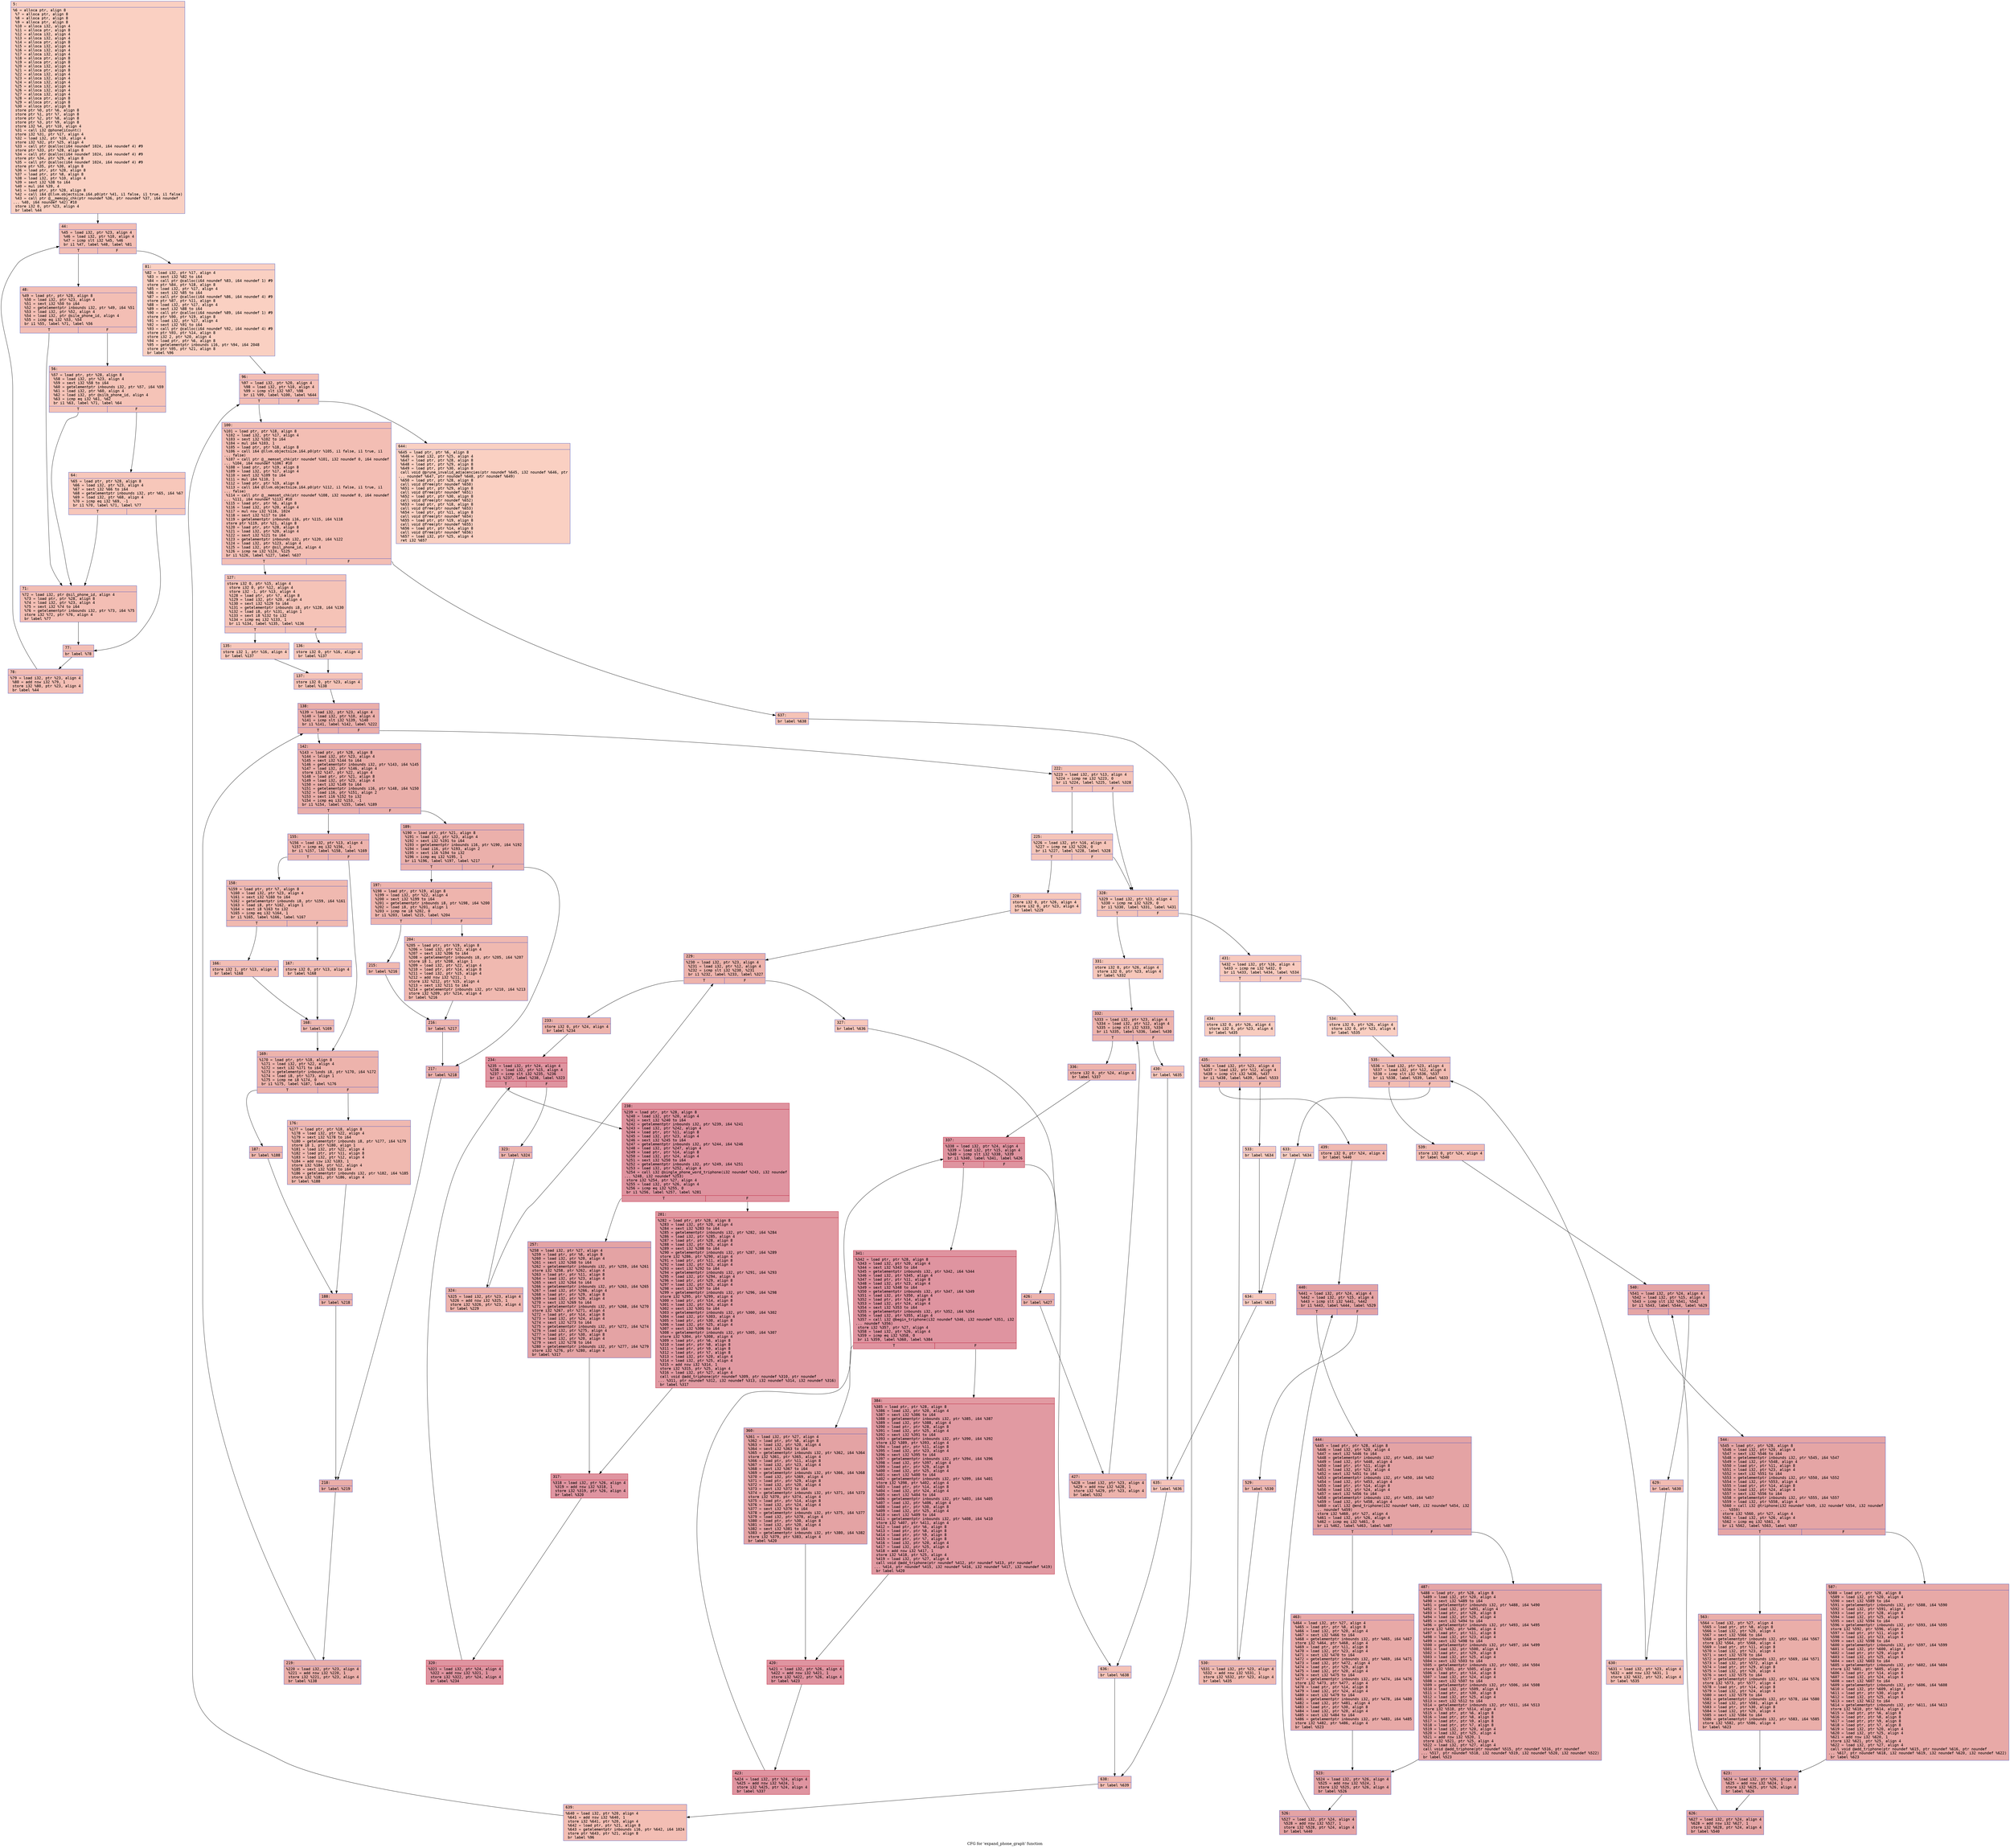 digraph "CFG for 'expand_phone_graph' function" {
	label="CFG for 'expand_phone_graph' function";

	Node0x600000d3b2a0 [shape=record,color="#3d50c3ff", style=filled, fillcolor="#f3947570" fontname="Courier",label="{5:\l|  %6 = alloca ptr, align 8\l  %7 = alloca ptr, align 8\l  %8 = alloca ptr, align 8\l  %9 = alloca ptr, align 8\l  %10 = alloca i32, align 4\l  %11 = alloca ptr, align 8\l  %12 = alloca i32, align 4\l  %13 = alloca i32, align 4\l  %14 = alloca ptr, align 8\l  %15 = alloca i32, align 4\l  %16 = alloca i32, align 4\l  %17 = alloca i32, align 4\l  %18 = alloca ptr, align 8\l  %19 = alloca ptr, align 8\l  %20 = alloca i32, align 4\l  %21 = alloca ptr, align 8\l  %22 = alloca i32, align 4\l  %23 = alloca i32, align 4\l  %24 = alloca i32, align 4\l  %25 = alloca i32, align 4\l  %26 = alloca i32, align 4\l  %27 = alloca i32, align 4\l  %28 = alloca ptr, align 8\l  %29 = alloca ptr, align 8\l  %30 = alloca ptr, align 8\l  store ptr %0, ptr %6, align 8\l  store ptr %1, ptr %7, align 8\l  store ptr %2, ptr %8, align 8\l  store ptr %3, ptr %9, align 8\l  store i32 %4, ptr %10, align 4\l  %31 = call i32 @phoneCiCount()\l  store i32 %31, ptr %17, align 4\l  %32 = load i32, ptr %10, align 4\l  store i32 %32, ptr %25, align 4\l  %33 = call ptr @calloc(i64 noundef 1024, i64 noundef 4) #9\l  store ptr %33, ptr %28, align 8\l  %34 = call ptr @calloc(i64 noundef 1024, i64 noundef 4) #9\l  store ptr %34, ptr %29, align 8\l  %35 = call ptr @calloc(i64 noundef 1024, i64 noundef 4) #9\l  store ptr %35, ptr %30, align 8\l  %36 = load ptr, ptr %28, align 8\l  %37 = load ptr, ptr %8, align 8\l  %38 = load i32, ptr %10, align 4\l  %39 = sext i32 %38 to i64\l  %40 = mul i64 %39, 4\l  %41 = load ptr, ptr %28, align 8\l  %42 = call i64 @llvm.objectsize.i64.p0(ptr %41, i1 false, i1 true, i1 false)\l  %43 = call ptr @__memcpy_chk(ptr noundef %36, ptr noundef %37, i64 noundef\l... %40, i64 noundef %42) #10\l  store i32 0, ptr %23, align 4\l  br label %44\l}"];
	Node0x600000d3b2a0 -> Node0x600000d3b2f0[tooltip="5 -> 44\nProbability 100.00%" ];
	Node0x600000d3b2f0 [shape=record,color="#3d50c3ff", style=filled, fillcolor="#e36c5570" fontname="Courier",label="{44:\l|  %45 = load i32, ptr %23, align 4\l  %46 = load i32, ptr %10, align 4\l  %47 = icmp slt i32 %45, %46\l  br i1 %47, label %48, label %81\l|{<s0>T|<s1>F}}"];
	Node0x600000d3b2f0:s0 -> Node0x600000d3b340[tooltip="44 -> 48\nProbability 96.88%" ];
	Node0x600000d3b2f0:s1 -> Node0x600000d3b520[tooltip="44 -> 81\nProbability 3.12%" ];
	Node0x600000d3b340 [shape=record,color="#3d50c3ff", style=filled, fillcolor="#e36c5570" fontname="Courier",label="{48:\l|  %49 = load ptr, ptr %28, align 8\l  %50 = load i32, ptr %23, align 4\l  %51 = sext i32 %50 to i64\l  %52 = getelementptr inbounds i32, ptr %49, i64 %51\l  %53 = load i32, ptr %52, align 4\l  %54 = load i32, ptr @sile_phone_id, align 4\l  %55 = icmp eq i32 %53, %54\l  br i1 %55, label %71, label %56\l|{<s0>T|<s1>F}}"];
	Node0x600000d3b340:s0 -> Node0x600000d3b430[tooltip="48 -> 71\nProbability 50.00%" ];
	Node0x600000d3b340:s1 -> Node0x600000d3b390[tooltip="48 -> 56\nProbability 50.00%" ];
	Node0x600000d3b390 [shape=record,color="#3d50c3ff", style=filled, fillcolor="#e8765c70" fontname="Courier",label="{56:\l|  %57 = load ptr, ptr %28, align 8\l  %58 = load i32, ptr %23, align 4\l  %59 = sext i32 %58 to i64\l  %60 = getelementptr inbounds i32, ptr %57, i64 %59\l  %61 = load i32, ptr %60, align 4\l  %62 = load i32, ptr @silb_phone_id, align 4\l  %63 = icmp eq i32 %61, %62\l  br i1 %63, label %71, label %64\l|{<s0>T|<s1>F}}"];
	Node0x600000d3b390:s0 -> Node0x600000d3b430[tooltip="56 -> 71\nProbability 50.00%" ];
	Node0x600000d3b390:s1 -> Node0x600000d3b3e0[tooltip="56 -> 64\nProbability 50.00%" ];
	Node0x600000d3b3e0 [shape=record,color="#3d50c3ff", style=filled, fillcolor="#ec7f6370" fontname="Courier",label="{64:\l|  %65 = load ptr, ptr %28, align 8\l  %66 = load i32, ptr %23, align 4\l  %67 = sext i32 %66 to i64\l  %68 = getelementptr inbounds i32, ptr %65, i64 %67\l  %69 = load i32, ptr %68, align 4\l  %70 = icmp eq i32 %69, -1\l  br i1 %70, label %71, label %77\l|{<s0>T|<s1>F}}"];
	Node0x600000d3b3e0:s0 -> Node0x600000d3b430[tooltip="64 -> 71\nProbability 37.50%" ];
	Node0x600000d3b3e0:s1 -> Node0x600000d3b480[tooltip="64 -> 77\nProbability 62.50%" ];
	Node0x600000d3b430 [shape=record,color="#3d50c3ff", style=filled, fillcolor="#e36c5570" fontname="Courier",label="{71:\l|  %72 = load i32, ptr @sil_phone_id, align 4\l  %73 = load ptr, ptr %28, align 8\l  %74 = load i32, ptr %23, align 4\l  %75 = sext i32 %74 to i64\l  %76 = getelementptr inbounds i32, ptr %73, i64 %75\l  store i32 %72, ptr %76, align 4\l  br label %77\l}"];
	Node0x600000d3b430 -> Node0x600000d3b480[tooltip="71 -> 77\nProbability 100.00%" ];
	Node0x600000d3b480 [shape=record,color="#3d50c3ff", style=filled, fillcolor="#e36c5570" fontname="Courier",label="{77:\l|  br label %78\l}"];
	Node0x600000d3b480 -> Node0x600000d3b4d0[tooltip="77 -> 78\nProbability 100.00%" ];
	Node0x600000d3b4d0 [shape=record,color="#3d50c3ff", style=filled, fillcolor="#e36c5570" fontname="Courier",label="{78:\l|  %79 = load i32, ptr %23, align 4\l  %80 = add nsw i32 %79, 1\l  store i32 %80, ptr %23, align 4\l  br label %44\l}"];
	Node0x600000d3b4d0 -> Node0x600000d3b2f0[tooltip="78 -> 44\nProbability 100.00%" ];
	Node0x600000d3b520 [shape=record,color="#3d50c3ff", style=filled, fillcolor="#f3947570" fontname="Courier",label="{81:\l|  %82 = load i32, ptr %17, align 4\l  %83 = sext i32 %82 to i64\l  %84 = call ptr @calloc(i64 noundef %83, i64 noundef 1) #9\l  store ptr %84, ptr %18, align 8\l  %85 = load i32, ptr %17, align 4\l  %86 = sext i32 %85 to i64\l  %87 = call ptr @calloc(i64 noundef %86, i64 noundef 4) #9\l  store ptr %87, ptr %11, align 8\l  %88 = load i32, ptr %17, align 4\l  %89 = sext i32 %88 to i64\l  %90 = call ptr @calloc(i64 noundef %89, i64 noundef 1) #9\l  store ptr %90, ptr %19, align 8\l  %91 = load i32, ptr %17, align 4\l  %92 = sext i32 %91 to i64\l  %93 = call ptr @calloc(i64 noundef %92, i64 noundef 4) #9\l  store ptr %93, ptr %14, align 8\l  store i32 2, ptr %20, align 4\l  %94 = load ptr, ptr %6, align 8\l  %95 = getelementptr inbounds i16, ptr %94, i64 2048\l  store ptr %95, ptr %21, align 8\l  br label %96\l}"];
	Node0x600000d3b520 -> Node0x600000d3b570[tooltip="81 -> 96\nProbability 100.00%" ];
	Node0x600000d3b570 [shape=record,color="#3d50c3ff", style=filled, fillcolor="#e36c5570" fontname="Courier",label="{96:\l|  %97 = load i32, ptr %20, align 4\l  %98 = load i32, ptr %10, align 4\l  %99 = icmp slt i32 %97, %98\l  br i1 %99, label %100, label %644\l|{<s0>T|<s1>F}}"];
	Node0x600000d3b570:s0 -> Node0x600000d3b5c0[tooltip="96 -> 100\nProbability 96.88%" ];
	Node0x600000d3b570:s1 -> Node0x600000d34fa0[tooltip="96 -> 644\nProbability 3.12%" ];
	Node0x600000d3b5c0 [shape=record,color="#3d50c3ff", style=filled, fillcolor="#e36c5570" fontname="Courier",label="{100:\l|  %101 = load ptr, ptr %18, align 8\l  %102 = load i32, ptr %17, align 4\l  %103 = sext i32 %102 to i64\l  %104 = mul i64 %103, 1\l  %105 = load ptr, ptr %18, align 8\l  %106 = call i64 @llvm.objectsize.i64.p0(ptr %105, i1 false, i1 true, i1\l... false)\l  %107 = call ptr @__memset_chk(ptr noundef %101, i32 noundef 0, i64 noundef\l... %104, i64 noundef %106) #10\l  %108 = load ptr, ptr %19, align 8\l  %109 = load i32, ptr %17, align 4\l  %110 = sext i32 %109 to i64\l  %111 = mul i64 %110, 1\l  %112 = load ptr, ptr %19, align 8\l  %113 = call i64 @llvm.objectsize.i64.p0(ptr %112, i1 false, i1 true, i1\l... false)\l  %114 = call ptr @__memset_chk(ptr noundef %108, i32 noundef 0, i64 noundef\l... %111, i64 noundef %113) #10\l  %115 = load ptr, ptr %6, align 8\l  %116 = load i32, ptr %20, align 4\l  %117 = mul nsw i32 %116, 1024\l  %118 = sext i32 %117 to i64\l  %119 = getelementptr inbounds i16, ptr %115, i64 %118\l  store ptr %119, ptr %21, align 8\l  %120 = load ptr, ptr %28, align 8\l  %121 = load i32, ptr %20, align 4\l  %122 = sext i32 %121 to i64\l  %123 = getelementptr inbounds i32, ptr %120, i64 %122\l  %124 = load i32, ptr %123, align 4\l  %125 = load i32, ptr @sil_phone_id, align 4\l  %126 = icmp ne i32 %124, %125\l  br i1 %126, label %127, label %637\l|{<s0>T|<s1>F}}"];
	Node0x600000d3b5c0:s0 -> Node0x600000d3b610[tooltip="100 -> 127\nProbability 50.00%" ];
	Node0x600000d3b5c0:s1 -> Node0x600000d34eb0[tooltip="100 -> 637\nProbability 50.00%" ];
	Node0x600000d3b610 [shape=record,color="#3d50c3ff", style=filled, fillcolor="#e8765c70" fontname="Courier",label="{127:\l|  store i32 0, ptr %15, align 4\l  store i32 0, ptr %12, align 4\l  store i32 -1, ptr %13, align 4\l  %128 = load ptr, ptr %7, align 8\l  %129 = load i32, ptr %20, align 4\l  %130 = sext i32 %129 to i64\l  %131 = getelementptr inbounds i8, ptr %128, i64 %130\l  %132 = load i8, ptr %131, align 1\l  %133 = sext i8 %132 to i32\l  %134 = icmp eq i32 %133, 1\l  br i1 %134, label %135, label %136\l|{<s0>T|<s1>F}}"];
	Node0x600000d3b610:s0 -> Node0x600000d3b660[tooltip="127 -> 135\nProbability 50.00%" ];
	Node0x600000d3b610:s1 -> Node0x600000d3b6b0[tooltip="127 -> 136\nProbability 50.00%" ];
	Node0x600000d3b660 [shape=record,color="#3d50c3ff", style=filled, fillcolor="#ec7f6370" fontname="Courier",label="{135:\l|  store i32 1, ptr %16, align 4\l  br label %137\l}"];
	Node0x600000d3b660 -> Node0x600000d3b700[tooltip="135 -> 137\nProbability 100.00%" ];
	Node0x600000d3b6b0 [shape=record,color="#3d50c3ff", style=filled, fillcolor="#ec7f6370" fontname="Courier",label="{136:\l|  store i32 0, ptr %16, align 4\l  br label %137\l}"];
	Node0x600000d3b6b0 -> Node0x600000d3b700[tooltip="136 -> 137\nProbability 100.00%" ];
	Node0x600000d3b700 [shape=record,color="#3d50c3ff", style=filled, fillcolor="#e8765c70" fontname="Courier",label="{137:\l|  store i32 0, ptr %23, align 4\l  br label %138\l}"];
	Node0x600000d3b700 -> Node0x600000d3b750[tooltip="137 -> 138\nProbability 100.00%" ];
	Node0x600000d3b750 [shape=record,color="#3d50c3ff", style=filled, fillcolor="#d0473d70" fontname="Courier",label="{138:\l|  %139 = load i32, ptr %23, align 4\l  %140 = load i32, ptr %10, align 4\l  %141 = icmp slt i32 %139, %140\l  br i1 %141, label %142, label %222\l|{<s0>T|<s1>F}}"];
	Node0x600000d3b750:s0 -> Node0x600000d3b7a0[tooltip="138 -> 142\nProbability 96.88%" ];
	Node0x600000d3b750:s1 -> Node0x600000d3bd40[tooltip="138 -> 222\nProbability 3.12%" ];
	Node0x600000d3b7a0 [shape=record,color="#3d50c3ff", style=filled, fillcolor="#d0473d70" fontname="Courier",label="{142:\l|  %143 = load ptr, ptr %28, align 8\l  %144 = load i32, ptr %23, align 4\l  %145 = sext i32 %144 to i64\l  %146 = getelementptr inbounds i32, ptr %143, i64 %145\l  %147 = load i32, ptr %146, align 4\l  store i32 %147, ptr %22, align 4\l  %148 = load ptr, ptr %21, align 8\l  %149 = load i32, ptr %23, align 4\l  %150 = sext i32 %149 to i64\l  %151 = getelementptr inbounds i16, ptr %148, i64 %150\l  %152 = load i16, ptr %151, align 2\l  %153 = sext i16 %152 to i32\l  %154 = icmp eq i32 %153, -1\l  br i1 %154, label %155, label %189\l|{<s0>T|<s1>F}}"];
	Node0x600000d3b7a0:s0 -> Node0x600000d3b7f0[tooltip="142 -> 155\nProbability 37.50%" ];
	Node0x600000d3b7a0:s1 -> Node0x600000d3bac0[tooltip="142 -> 189\nProbability 62.50%" ];
	Node0x600000d3b7f0 [shape=record,color="#3d50c3ff", style=filled, fillcolor="#d6524470" fontname="Courier",label="{155:\l|  %156 = load i32, ptr %13, align 4\l  %157 = icmp eq i32 %156, -1\l  br i1 %157, label %158, label %169\l|{<s0>T|<s1>F}}"];
	Node0x600000d3b7f0:s0 -> Node0x600000d3b840[tooltip="155 -> 158\nProbability 37.50%" ];
	Node0x600000d3b7f0:s1 -> Node0x600000d3b980[tooltip="155 -> 169\nProbability 62.50%" ];
	Node0x600000d3b840 [shape=record,color="#3d50c3ff", style=filled, fillcolor="#de614d70" fontname="Courier",label="{158:\l|  %159 = load ptr, ptr %7, align 8\l  %160 = load i32, ptr %23, align 4\l  %161 = sext i32 %160 to i64\l  %162 = getelementptr inbounds i8, ptr %159, i64 %161\l  %163 = load i8, ptr %162, align 1\l  %164 = sext i8 %163 to i32\l  %165 = icmp eq i32 %164, 1\l  br i1 %165, label %166, label %167\l|{<s0>T|<s1>F}}"];
	Node0x600000d3b840:s0 -> Node0x600000d3b890[tooltip="158 -> 166\nProbability 50.00%" ];
	Node0x600000d3b840:s1 -> Node0x600000d3b8e0[tooltip="158 -> 167\nProbability 50.00%" ];
	Node0x600000d3b890 [shape=record,color="#3d50c3ff", style=filled, fillcolor="#e36c5570" fontname="Courier",label="{166:\l|  store i32 1, ptr %13, align 4\l  br label %168\l}"];
	Node0x600000d3b890 -> Node0x600000d3b930[tooltip="166 -> 168\nProbability 100.00%" ];
	Node0x600000d3b8e0 [shape=record,color="#3d50c3ff", style=filled, fillcolor="#e36c5570" fontname="Courier",label="{167:\l|  store i32 0, ptr %13, align 4\l  br label %168\l}"];
	Node0x600000d3b8e0 -> Node0x600000d3b930[tooltip="167 -> 168\nProbability 100.00%" ];
	Node0x600000d3b930 [shape=record,color="#3d50c3ff", style=filled, fillcolor="#de614d70" fontname="Courier",label="{168:\l|  br label %169\l}"];
	Node0x600000d3b930 -> Node0x600000d3b980[tooltip="168 -> 169\nProbability 100.00%" ];
	Node0x600000d3b980 [shape=record,color="#3d50c3ff", style=filled, fillcolor="#d6524470" fontname="Courier",label="{169:\l|  %170 = load ptr, ptr %18, align 8\l  %171 = load i32, ptr %22, align 4\l  %172 = sext i32 %171 to i64\l  %173 = getelementptr inbounds i8, ptr %170, i64 %172\l  %174 = load i8, ptr %173, align 1\l  %175 = icmp ne i8 %174, 0\l  br i1 %175, label %187, label %176\l|{<s0>T|<s1>F}}"];
	Node0x600000d3b980:s0 -> Node0x600000d3ba20[tooltip="169 -> 187\nProbability 62.50%" ];
	Node0x600000d3b980:s1 -> Node0x600000d3b9d0[tooltip="169 -> 176\nProbability 37.50%" ];
	Node0x600000d3b9d0 [shape=record,color="#3d50c3ff", style=filled, fillcolor="#de614d70" fontname="Courier",label="{176:\l|  %177 = load ptr, ptr %18, align 8\l  %178 = load i32, ptr %22, align 4\l  %179 = sext i32 %178 to i64\l  %180 = getelementptr inbounds i8, ptr %177, i64 %179\l  store i8 1, ptr %180, align 1\l  %181 = load i32, ptr %22, align 4\l  %182 = load ptr, ptr %11, align 8\l  %183 = load i32, ptr %12, align 4\l  %184 = add nsw i32 %183, 1\l  store i32 %184, ptr %12, align 4\l  %185 = sext i32 %183 to i64\l  %186 = getelementptr inbounds i32, ptr %182, i64 %185\l  store i32 %181, ptr %186, align 4\l  br label %188\l}"];
	Node0x600000d3b9d0 -> Node0x600000d3ba70[tooltip="176 -> 188\nProbability 100.00%" ];
	Node0x600000d3ba20 [shape=record,color="#3d50c3ff", style=filled, fillcolor="#dc5d4a70" fontname="Courier",label="{187:\l|  br label %188\l}"];
	Node0x600000d3ba20 -> Node0x600000d3ba70[tooltip="187 -> 188\nProbability 100.00%" ];
	Node0x600000d3ba70 [shape=record,color="#3d50c3ff", style=filled, fillcolor="#d6524470" fontname="Courier",label="{188:\l|  br label %218\l}"];
	Node0x600000d3ba70 -> Node0x600000d3bca0[tooltip="188 -> 218\nProbability 100.00%" ];
	Node0x600000d3bac0 [shape=record,color="#3d50c3ff", style=filled, fillcolor="#d24b4070" fontname="Courier",label="{189:\l|  %190 = load ptr, ptr %21, align 8\l  %191 = load i32, ptr %23, align 4\l  %192 = sext i32 %191 to i64\l  %193 = getelementptr inbounds i16, ptr %190, i64 %192\l  %194 = load i16, ptr %193, align 2\l  %195 = sext i16 %194 to i32\l  %196 = icmp eq i32 %195, 1\l  br i1 %196, label %197, label %217\l|{<s0>T|<s1>F}}"];
	Node0x600000d3bac0:s0 -> Node0x600000d3bb10[tooltip="189 -> 197\nProbability 50.00%" ];
	Node0x600000d3bac0:s1 -> Node0x600000d3bc50[tooltip="189 -> 217\nProbability 50.00%" ];
	Node0x600000d3bb10 [shape=record,color="#3d50c3ff", style=filled, fillcolor="#d8564670" fontname="Courier",label="{197:\l|  %198 = load ptr, ptr %19, align 8\l  %199 = load i32, ptr %22, align 4\l  %200 = sext i32 %199 to i64\l  %201 = getelementptr inbounds i8, ptr %198, i64 %200\l  %202 = load i8, ptr %201, align 1\l  %203 = icmp ne i8 %202, 0\l  br i1 %203, label %215, label %204\l|{<s0>T|<s1>F}}"];
	Node0x600000d3bb10:s0 -> Node0x600000d3bbb0[tooltip="197 -> 215\nProbability 62.50%" ];
	Node0x600000d3bb10:s1 -> Node0x600000d3bb60[tooltip="197 -> 204\nProbability 37.50%" ];
	Node0x600000d3bb60 [shape=record,color="#3d50c3ff", style=filled, fillcolor="#de614d70" fontname="Courier",label="{204:\l|  %205 = load ptr, ptr %19, align 8\l  %206 = load i32, ptr %22, align 4\l  %207 = sext i32 %206 to i64\l  %208 = getelementptr inbounds i8, ptr %205, i64 %207\l  store i8 1, ptr %208, align 1\l  %209 = load i32, ptr %22, align 4\l  %210 = load ptr, ptr %14, align 8\l  %211 = load i32, ptr %15, align 4\l  %212 = add nsw i32 %211, 1\l  store i32 %212, ptr %15, align 4\l  %213 = sext i32 %211 to i64\l  %214 = getelementptr inbounds i32, ptr %210, i64 %213\l  store i32 %209, ptr %214, align 4\l  br label %216\l}"];
	Node0x600000d3bb60 -> Node0x600000d3bc00[tooltip="204 -> 216\nProbability 100.00%" ];
	Node0x600000d3bbb0 [shape=record,color="#3d50c3ff", style=filled, fillcolor="#dc5d4a70" fontname="Courier",label="{215:\l|  br label %216\l}"];
	Node0x600000d3bbb0 -> Node0x600000d3bc00[tooltip="215 -> 216\nProbability 100.00%" ];
	Node0x600000d3bc00 [shape=record,color="#3d50c3ff", style=filled, fillcolor="#d8564670" fontname="Courier",label="{216:\l|  br label %217\l}"];
	Node0x600000d3bc00 -> Node0x600000d3bc50[tooltip="216 -> 217\nProbability 100.00%" ];
	Node0x600000d3bc50 [shape=record,color="#3d50c3ff", style=filled, fillcolor="#d24b4070" fontname="Courier",label="{217:\l|  br label %218\l}"];
	Node0x600000d3bc50 -> Node0x600000d3bca0[tooltip="217 -> 218\nProbability 100.00%" ];
	Node0x600000d3bca0 [shape=record,color="#3d50c3ff", style=filled, fillcolor="#d0473d70" fontname="Courier",label="{218:\l|  br label %219\l}"];
	Node0x600000d3bca0 -> Node0x600000d3bcf0[tooltip="218 -> 219\nProbability 100.00%" ];
	Node0x600000d3bcf0 [shape=record,color="#3d50c3ff", style=filled, fillcolor="#d0473d70" fontname="Courier",label="{219:\l|  %220 = load i32, ptr %23, align 4\l  %221 = add nsw i32 %220, 1\l  store i32 %221, ptr %23, align 4\l  br label %138\l}"];
	Node0x600000d3bcf0 -> Node0x600000d3b750[tooltip="219 -> 138\nProbability 100.00%" ];
	Node0x600000d3bd40 [shape=record,color="#3d50c3ff", style=filled, fillcolor="#e8765c70" fontname="Courier",label="{222:\l|  %223 = load i32, ptr %13, align 4\l  %224 = icmp ne i32 %223, 0\l  br i1 %224, label %225, label %328\l|{<s0>T|<s1>F}}"];
	Node0x600000d3bd40:s0 -> Node0x600000d3bd90[tooltip="222 -> 225\nProbability 62.50%" ];
	Node0x600000d3bd40:s1 -> Node0x600000d341e0[tooltip="222 -> 328\nProbability 37.50%" ];
	Node0x600000d3bd90 [shape=record,color="#3d50c3ff", style=filled, fillcolor="#e97a5f70" fontname="Courier",label="{225:\l|  %226 = load i32, ptr %16, align 4\l  %227 = icmp ne i32 %226, 0\l  br i1 %227, label %228, label %328\l|{<s0>T|<s1>F}}"];
	Node0x600000d3bd90:s0 -> Node0x600000d3bde0[tooltip="225 -> 228\nProbability 62.50%" ];
	Node0x600000d3bd90:s1 -> Node0x600000d341e0[tooltip="225 -> 328\nProbability 37.50%" ];
	Node0x600000d3bde0 [shape=record,color="#3d50c3ff", style=filled, fillcolor="#ec7f6370" fontname="Courier",label="{228:\l|  store i32 0, ptr %26, align 4\l  store i32 0, ptr %23, align 4\l  br label %229\l}"];
	Node0x600000d3bde0 -> Node0x600000d3be30[tooltip="228 -> 229\nProbability 100.00%" ];
	Node0x600000d3be30 [shape=record,color="#3d50c3ff", style=filled, fillcolor="#d6524470" fontname="Courier",label="{229:\l|  %230 = load i32, ptr %23, align 4\l  %231 = load i32, ptr %12, align 4\l  %232 = icmp slt i32 %230, %231\l  br i1 %232, label %233, label %327\l|{<s0>T|<s1>F}}"];
	Node0x600000d3be30:s0 -> Node0x600000d3be80[tooltip="229 -> 233\nProbability 96.88%" ];
	Node0x600000d3be30:s1 -> Node0x600000d34190[tooltip="229 -> 327\nProbability 3.12%" ];
	Node0x600000d3be80 [shape=record,color="#3d50c3ff", style=filled, fillcolor="#d6524470" fontname="Courier",label="{233:\l|  store i32 0, ptr %24, align 4\l  br label %234\l}"];
	Node0x600000d3be80 -> Node0x600000d3bed0[tooltip="233 -> 234\nProbability 100.00%" ];
	Node0x600000d3bed0 [shape=record,color="#b70d28ff", style=filled, fillcolor="#b70d2870" fontname="Courier",label="{234:\l|  %235 = load i32, ptr %24, align 4\l  %236 = load i32, ptr %15, align 4\l  %237 = icmp slt i32 %235, %236\l  br i1 %237, label %238, label %323\l|{<s0>T|<s1>F}}"];
	Node0x600000d3bed0:s0 -> Node0x600000d3bf20[tooltip="234 -> 238\nProbability 96.88%" ];
	Node0x600000d3bed0:s1 -> Node0x600000d340f0[tooltip="234 -> 323\nProbability 3.12%" ];
	Node0x600000d3bf20 [shape=record,color="#b70d28ff", style=filled, fillcolor="#b70d2870" fontname="Courier",label="{238:\l|  %239 = load ptr, ptr %28, align 8\l  %240 = load i32, ptr %20, align 4\l  %241 = sext i32 %240 to i64\l  %242 = getelementptr inbounds i32, ptr %239, i64 %241\l  %243 = load i32, ptr %242, align 4\l  %244 = load ptr, ptr %11, align 8\l  %245 = load i32, ptr %23, align 4\l  %246 = sext i32 %245 to i64\l  %247 = getelementptr inbounds i32, ptr %244, i64 %246\l  %248 = load i32, ptr %247, align 4\l  %249 = load ptr, ptr %14, align 8\l  %250 = load i32, ptr %24, align 4\l  %251 = sext i32 %250 to i64\l  %252 = getelementptr inbounds i32, ptr %249, i64 %251\l  %253 = load i32, ptr %252, align 4\l  %254 = call i32 @single_phone_word_triphone(i32 noundef %243, i32 noundef\l... %248, i32 noundef %253)\l  store i32 %254, ptr %27, align 4\l  %255 = load i32, ptr %26, align 4\l  %256 = icmp eq i32 %255, 0\l  br i1 %256, label %257, label %281\l|{<s0>T|<s1>F}}"];
	Node0x600000d3bf20:s0 -> Node0x600000d3bf70[tooltip="238 -> 257\nProbability 37.50%" ];
	Node0x600000d3bf20:s1 -> Node0x600000d34000[tooltip="238 -> 281\nProbability 62.50%" ];
	Node0x600000d3bf70 [shape=record,color="#3d50c3ff", style=filled, fillcolor="#c32e3170" fontname="Courier",label="{257:\l|  %258 = load i32, ptr %27, align 4\l  %259 = load ptr, ptr %8, align 8\l  %260 = load i32, ptr %20, align 4\l  %261 = sext i32 %260 to i64\l  %262 = getelementptr inbounds i32, ptr %259, i64 %261\l  store i32 %258, ptr %262, align 4\l  %263 = load ptr, ptr %11, align 8\l  %264 = load i32, ptr %23, align 4\l  %265 = sext i32 %264 to i64\l  %266 = getelementptr inbounds i32, ptr %263, i64 %265\l  %267 = load i32, ptr %266, align 4\l  %268 = load ptr, ptr %29, align 8\l  %269 = load i32, ptr %20, align 4\l  %270 = sext i32 %269 to i64\l  %271 = getelementptr inbounds i32, ptr %268, i64 %270\l  store i32 %267, ptr %271, align 4\l  %272 = load ptr, ptr %14, align 8\l  %273 = load i32, ptr %24, align 4\l  %274 = sext i32 %273 to i64\l  %275 = getelementptr inbounds i32, ptr %272, i64 %274\l  %276 = load i32, ptr %275, align 4\l  %277 = load ptr, ptr %30, align 8\l  %278 = load i32, ptr %20, align 4\l  %279 = sext i32 %278 to i64\l  %280 = getelementptr inbounds i32, ptr %277, i64 %279\l  store i32 %276, ptr %280, align 4\l  br label %317\l}"];
	Node0x600000d3bf70 -> Node0x600000d34050[tooltip="257 -> 317\nProbability 100.00%" ];
	Node0x600000d34000 [shape=record,color="#b70d28ff", style=filled, fillcolor="#bb1b2c70" fontname="Courier",label="{281:\l|  %282 = load ptr, ptr %28, align 8\l  %283 = load i32, ptr %20, align 4\l  %284 = sext i32 %283 to i64\l  %285 = getelementptr inbounds i32, ptr %282, i64 %284\l  %286 = load i32, ptr %285, align 4\l  %287 = load ptr, ptr %28, align 8\l  %288 = load i32, ptr %25, align 4\l  %289 = sext i32 %288 to i64\l  %290 = getelementptr inbounds i32, ptr %287, i64 %289\l  store i32 %286, ptr %290, align 4\l  %291 = load ptr, ptr %11, align 8\l  %292 = load i32, ptr %23, align 4\l  %293 = sext i32 %292 to i64\l  %294 = getelementptr inbounds i32, ptr %291, i64 %293\l  %295 = load i32, ptr %294, align 4\l  %296 = load ptr, ptr %29, align 8\l  %297 = load i32, ptr %25, align 4\l  %298 = sext i32 %297 to i64\l  %299 = getelementptr inbounds i32, ptr %296, i64 %298\l  store i32 %295, ptr %299, align 4\l  %300 = load ptr, ptr %14, align 8\l  %301 = load i32, ptr %24, align 4\l  %302 = sext i32 %301 to i64\l  %303 = getelementptr inbounds i32, ptr %300, i64 %302\l  %304 = load i32, ptr %303, align 4\l  %305 = load ptr, ptr %30, align 8\l  %306 = load i32, ptr %25, align 4\l  %307 = sext i32 %306 to i64\l  %308 = getelementptr inbounds i32, ptr %305, i64 %307\l  store i32 %304, ptr %308, align 4\l  %309 = load ptr, ptr %6, align 8\l  %310 = load ptr, ptr %8, align 8\l  %311 = load ptr, ptr %9, align 8\l  %312 = load ptr, ptr %7, align 8\l  %313 = load i32, ptr %20, align 4\l  %314 = load i32, ptr %25, align 4\l  %315 = add nsw i32 %314, 1\l  store i32 %315, ptr %25, align 4\l  %316 = load i32, ptr %27, align 4\l  call void @add_triphone(ptr noundef %309, ptr noundef %310, ptr noundef\l... %311, ptr noundef %312, i32 noundef %313, i32 noundef %314, i32 noundef %316)\l  br label %317\l}"];
	Node0x600000d34000 -> Node0x600000d34050[tooltip="281 -> 317\nProbability 100.00%" ];
	Node0x600000d34050 [shape=record,color="#b70d28ff", style=filled, fillcolor="#b70d2870" fontname="Courier",label="{317:\l|  %318 = load i32, ptr %26, align 4\l  %319 = add nsw i32 %318, 1\l  store i32 %319, ptr %26, align 4\l  br label %320\l}"];
	Node0x600000d34050 -> Node0x600000d340a0[tooltip="317 -> 320\nProbability 100.00%" ];
	Node0x600000d340a0 [shape=record,color="#b70d28ff", style=filled, fillcolor="#b70d2870" fontname="Courier",label="{320:\l|  %321 = load i32, ptr %24, align 4\l  %322 = add nsw i32 %321, 1\l  store i32 %322, ptr %24, align 4\l  br label %234\l}"];
	Node0x600000d340a0 -> Node0x600000d3bed0[tooltip="320 -> 234\nProbability 100.00%" ];
	Node0x600000d340f0 [shape=record,color="#3d50c3ff", style=filled, fillcolor="#d6524470" fontname="Courier",label="{323:\l|  br label %324\l}"];
	Node0x600000d340f0 -> Node0x600000d34140[tooltip="323 -> 324\nProbability 100.00%" ];
	Node0x600000d34140 [shape=record,color="#3d50c3ff", style=filled, fillcolor="#d6524470" fontname="Courier",label="{324:\l|  %325 = load i32, ptr %23, align 4\l  %326 = add nsw i32 %325, 1\l  store i32 %326, ptr %23, align 4\l  br label %229\l}"];
	Node0x600000d34140 -> Node0x600000d3be30[tooltip="324 -> 229\nProbability 100.00%" ];
	Node0x600000d34190 [shape=record,color="#3d50c3ff", style=filled, fillcolor="#ec7f6370" fontname="Courier",label="{327:\l|  br label %636\l}"];
	Node0x600000d34190 -> Node0x600000d34e60[tooltip="327 -> 636\nProbability 100.00%" ];
	Node0x600000d341e0 [shape=record,color="#3d50c3ff", style=filled, fillcolor="#e97a5f70" fontname="Courier",label="{328:\l|  %329 = load i32, ptr %13, align 4\l  %330 = icmp ne i32 %329, 0\l  br i1 %330, label %331, label %431\l|{<s0>T|<s1>F}}"];
	Node0x600000d341e0:s0 -> Node0x600000d34230[tooltip="328 -> 331\nProbability 62.50%" ];
	Node0x600000d341e0:s1 -> Node0x600000d345f0[tooltip="328 -> 431\nProbability 37.50%" ];
	Node0x600000d34230 [shape=record,color="#3d50c3ff", style=filled, fillcolor="#ec7f6370" fontname="Courier",label="{331:\l|  store i32 0, ptr %26, align 4\l  store i32 0, ptr %23, align 4\l  br label %332\l}"];
	Node0x600000d34230 -> Node0x600000d34280[tooltip="331 -> 332\nProbability 100.00%" ];
	Node0x600000d34280 [shape=record,color="#3d50c3ff", style=filled, fillcolor="#d6524470" fontname="Courier",label="{332:\l|  %333 = load i32, ptr %23, align 4\l  %334 = load i32, ptr %12, align 4\l  %335 = icmp slt i32 %333, %334\l  br i1 %335, label %336, label %430\l|{<s0>T|<s1>F}}"];
	Node0x600000d34280:s0 -> Node0x600000d342d0[tooltip="332 -> 336\nProbability 96.88%" ];
	Node0x600000d34280:s1 -> Node0x600000d345a0[tooltip="332 -> 430\nProbability 3.12%" ];
	Node0x600000d342d0 [shape=record,color="#3d50c3ff", style=filled, fillcolor="#d6524470" fontname="Courier",label="{336:\l|  store i32 0, ptr %24, align 4\l  br label %337\l}"];
	Node0x600000d342d0 -> Node0x600000d34320[tooltip="336 -> 337\nProbability 100.00%" ];
	Node0x600000d34320 [shape=record,color="#b70d28ff", style=filled, fillcolor="#b70d2870" fontname="Courier",label="{337:\l|  %338 = load i32, ptr %24, align 4\l  %339 = load i32, ptr %15, align 4\l  %340 = icmp slt i32 %338, %339\l  br i1 %340, label %341, label %426\l|{<s0>T|<s1>F}}"];
	Node0x600000d34320:s0 -> Node0x600000d34370[tooltip="337 -> 341\nProbability 96.88%" ];
	Node0x600000d34320:s1 -> Node0x600000d34500[tooltip="337 -> 426\nProbability 3.12%" ];
	Node0x600000d34370 [shape=record,color="#b70d28ff", style=filled, fillcolor="#b70d2870" fontname="Courier",label="{341:\l|  %342 = load ptr, ptr %28, align 8\l  %343 = load i32, ptr %20, align 4\l  %344 = sext i32 %343 to i64\l  %345 = getelementptr inbounds i32, ptr %342, i64 %344\l  %346 = load i32, ptr %345, align 4\l  %347 = load ptr, ptr %11, align 8\l  %348 = load i32, ptr %23, align 4\l  %349 = sext i32 %348 to i64\l  %350 = getelementptr inbounds i32, ptr %347, i64 %349\l  %351 = load i32, ptr %350, align 4\l  %352 = load ptr, ptr %14, align 8\l  %353 = load i32, ptr %24, align 4\l  %354 = sext i32 %353 to i64\l  %355 = getelementptr inbounds i32, ptr %352, i64 %354\l  %356 = load i32, ptr %355, align 4\l  %357 = call i32 @begin_triphone(i32 noundef %346, i32 noundef %351, i32\l... noundef %356)\l  store i32 %357, ptr %27, align 4\l  %358 = load i32, ptr %26, align 4\l  %359 = icmp eq i32 %358, 0\l  br i1 %359, label %360, label %384\l|{<s0>T|<s1>F}}"];
	Node0x600000d34370:s0 -> Node0x600000d343c0[tooltip="341 -> 360\nProbability 37.50%" ];
	Node0x600000d34370:s1 -> Node0x600000d34410[tooltip="341 -> 384\nProbability 62.50%" ];
	Node0x600000d343c0 [shape=record,color="#3d50c3ff", style=filled, fillcolor="#c32e3170" fontname="Courier",label="{360:\l|  %361 = load i32, ptr %27, align 4\l  %362 = load ptr, ptr %8, align 8\l  %363 = load i32, ptr %20, align 4\l  %364 = sext i32 %363 to i64\l  %365 = getelementptr inbounds i32, ptr %362, i64 %364\l  store i32 %361, ptr %365, align 4\l  %366 = load ptr, ptr %11, align 8\l  %367 = load i32, ptr %23, align 4\l  %368 = sext i32 %367 to i64\l  %369 = getelementptr inbounds i32, ptr %366, i64 %368\l  %370 = load i32, ptr %369, align 4\l  %371 = load ptr, ptr %29, align 8\l  %372 = load i32, ptr %20, align 4\l  %373 = sext i32 %372 to i64\l  %374 = getelementptr inbounds i32, ptr %371, i64 %373\l  store i32 %370, ptr %374, align 4\l  %375 = load ptr, ptr %14, align 8\l  %376 = load i32, ptr %24, align 4\l  %377 = sext i32 %376 to i64\l  %378 = getelementptr inbounds i32, ptr %375, i64 %377\l  %379 = load i32, ptr %378, align 4\l  %380 = load ptr, ptr %30, align 8\l  %381 = load i32, ptr %20, align 4\l  %382 = sext i32 %381 to i64\l  %383 = getelementptr inbounds i32, ptr %380, i64 %382\l  store i32 %379, ptr %383, align 4\l  br label %420\l}"];
	Node0x600000d343c0 -> Node0x600000d34460[tooltip="360 -> 420\nProbability 100.00%" ];
	Node0x600000d34410 [shape=record,color="#b70d28ff", style=filled, fillcolor="#bb1b2c70" fontname="Courier",label="{384:\l|  %385 = load ptr, ptr %28, align 8\l  %386 = load i32, ptr %20, align 4\l  %387 = sext i32 %386 to i64\l  %388 = getelementptr inbounds i32, ptr %385, i64 %387\l  %389 = load i32, ptr %388, align 4\l  %390 = load ptr, ptr %28, align 8\l  %391 = load i32, ptr %25, align 4\l  %392 = sext i32 %391 to i64\l  %393 = getelementptr inbounds i32, ptr %390, i64 %392\l  store i32 %389, ptr %393, align 4\l  %394 = load ptr, ptr %11, align 8\l  %395 = load i32, ptr %23, align 4\l  %396 = sext i32 %395 to i64\l  %397 = getelementptr inbounds i32, ptr %394, i64 %396\l  %398 = load i32, ptr %397, align 4\l  %399 = load ptr, ptr %29, align 8\l  %400 = load i32, ptr %25, align 4\l  %401 = sext i32 %400 to i64\l  %402 = getelementptr inbounds i32, ptr %399, i64 %401\l  store i32 %398, ptr %402, align 4\l  %403 = load ptr, ptr %14, align 8\l  %404 = load i32, ptr %24, align 4\l  %405 = sext i32 %404 to i64\l  %406 = getelementptr inbounds i32, ptr %403, i64 %405\l  %407 = load i32, ptr %406, align 4\l  %408 = load ptr, ptr %30, align 8\l  %409 = load i32, ptr %25, align 4\l  %410 = sext i32 %409 to i64\l  %411 = getelementptr inbounds i32, ptr %408, i64 %410\l  store i32 %407, ptr %411, align 4\l  %412 = load ptr, ptr %6, align 8\l  %413 = load ptr, ptr %8, align 8\l  %414 = load ptr, ptr %9, align 8\l  %415 = load ptr, ptr %7, align 8\l  %416 = load i32, ptr %20, align 4\l  %417 = load i32, ptr %25, align 4\l  %418 = add nsw i32 %417, 1\l  store i32 %418, ptr %25, align 4\l  %419 = load i32, ptr %27, align 4\l  call void @add_triphone(ptr noundef %412, ptr noundef %413, ptr noundef\l... %414, ptr noundef %415, i32 noundef %416, i32 noundef %417, i32 noundef %419)\l  br label %420\l}"];
	Node0x600000d34410 -> Node0x600000d34460[tooltip="384 -> 420\nProbability 100.00%" ];
	Node0x600000d34460 [shape=record,color="#b70d28ff", style=filled, fillcolor="#b70d2870" fontname="Courier",label="{420:\l|  %421 = load i32, ptr %26, align 4\l  %422 = add nsw i32 %421, 1\l  store i32 %422, ptr %26, align 4\l  br label %423\l}"];
	Node0x600000d34460 -> Node0x600000d344b0[tooltip="420 -> 423\nProbability 100.00%" ];
	Node0x600000d344b0 [shape=record,color="#b70d28ff", style=filled, fillcolor="#b70d2870" fontname="Courier",label="{423:\l|  %424 = load i32, ptr %24, align 4\l  %425 = add nsw i32 %424, 1\l  store i32 %425, ptr %24, align 4\l  br label %337\l}"];
	Node0x600000d344b0 -> Node0x600000d34320[tooltip="423 -> 337\nProbability 100.00%" ];
	Node0x600000d34500 [shape=record,color="#3d50c3ff", style=filled, fillcolor="#d6524470" fontname="Courier",label="{426:\l|  br label %427\l}"];
	Node0x600000d34500 -> Node0x600000d34550[tooltip="426 -> 427\nProbability 100.00%" ];
	Node0x600000d34550 [shape=record,color="#3d50c3ff", style=filled, fillcolor="#d6524470" fontname="Courier",label="{427:\l|  %428 = load i32, ptr %23, align 4\l  %429 = add nsw i32 %428, 1\l  store i32 %429, ptr %23, align 4\l  br label %332\l}"];
	Node0x600000d34550 -> Node0x600000d34280[tooltip="427 -> 332\nProbability 100.00%" ];
	Node0x600000d345a0 [shape=record,color="#3d50c3ff", style=filled, fillcolor="#ec7f6370" fontname="Courier",label="{430:\l|  br label %635\l}"];
	Node0x600000d345a0 -> Node0x600000d34e10[tooltip="430 -> 635\nProbability 100.00%" ];
	Node0x600000d345f0 [shape=record,color="#3d50c3ff", style=filled, fillcolor="#ef886b70" fontname="Courier",label="{431:\l|  %432 = load i32, ptr %16, align 4\l  %433 = icmp ne i32 %432, 0\l  br i1 %433, label %434, label %534\l|{<s0>T|<s1>F}}"];
	Node0x600000d345f0:s0 -> Node0x600000d34640[tooltip="431 -> 434\nProbability 62.50%" ];
	Node0x600000d345f0:s1 -> Node0x600000d34a00[tooltip="431 -> 534\nProbability 37.50%" ];
	Node0x600000d34640 [shape=record,color="#3d50c3ff", style=filled, fillcolor="#f08b6e70" fontname="Courier",label="{434:\l|  store i32 0, ptr %26, align 4\l  store i32 0, ptr %23, align 4\l  br label %435\l}"];
	Node0x600000d34640 -> Node0x600000d34690[tooltip="434 -> 435\nProbability 100.00%" ];
	Node0x600000d34690 [shape=record,color="#3d50c3ff", style=filled, fillcolor="#de614d70" fontname="Courier",label="{435:\l|  %436 = load i32, ptr %23, align 4\l  %437 = load i32, ptr %12, align 4\l  %438 = icmp slt i32 %436, %437\l  br i1 %438, label %439, label %533\l|{<s0>T|<s1>F}}"];
	Node0x600000d34690:s0 -> Node0x600000d346e0[tooltip="435 -> 439\nProbability 96.88%" ];
	Node0x600000d34690:s1 -> Node0x600000d349b0[tooltip="435 -> 533\nProbability 3.12%" ];
	Node0x600000d346e0 [shape=record,color="#3d50c3ff", style=filled, fillcolor="#de614d70" fontname="Courier",label="{439:\l|  store i32 0, ptr %24, align 4\l  br label %440\l}"];
	Node0x600000d346e0 -> Node0x600000d34730[tooltip="439 -> 440\nProbability 100.00%" ];
	Node0x600000d34730 [shape=record,color="#3d50c3ff", style=filled, fillcolor="#c32e3170" fontname="Courier",label="{440:\l|  %441 = load i32, ptr %24, align 4\l  %442 = load i32, ptr %15, align 4\l  %443 = icmp slt i32 %441, %442\l  br i1 %443, label %444, label %529\l|{<s0>T|<s1>F}}"];
	Node0x600000d34730:s0 -> Node0x600000d34780[tooltip="440 -> 444\nProbability 96.88%" ];
	Node0x600000d34730:s1 -> Node0x600000d34910[tooltip="440 -> 529\nProbability 3.12%" ];
	Node0x600000d34780 [shape=record,color="#3d50c3ff", style=filled, fillcolor="#c32e3170" fontname="Courier",label="{444:\l|  %445 = load ptr, ptr %28, align 8\l  %446 = load i32, ptr %20, align 4\l  %447 = sext i32 %446 to i64\l  %448 = getelementptr inbounds i32, ptr %445, i64 %447\l  %449 = load i32, ptr %448, align 4\l  %450 = load ptr, ptr %11, align 8\l  %451 = load i32, ptr %23, align 4\l  %452 = sext i32 %451 to i64\l  %453 = getelementptr inbounds i32, ptr %450, i64 %452\l  %454 = load i32, ptr %453, align 4\l  %455 = load ptr, ptr %14, align 8\l  %456 = load i32, ptr %24, align 4\l  %457 = sext i32 %456 to i64\l  %458 = getelementptr inbounds i32, ptr %455, i64 %457\l  %459 = load i32, ptr %458, align 4\l  %460 = call i32 @end_triphone(i32 noundef %449, i32 noundef %454, i32\l... noundef %459)\l  store i32 %460, ptr %27, align 4\l  %461 = load i32, ptr %26, align 4\l  %462 = icmp eq i32 %461, 0\l  br i1 %462, label %463, label %487\l|{<s0>T|<s1>F}}"];
	Node0x600000d34780:s0 -> Node0x600000d347d0[tooltip="444 -> 463\nProbability 37.50%" ];
	Node0x600000d34780:s1 -> Node0x600000d34820[tooltip="444 -> 487\nProbability 62.50%" ];
	Node0x600000d347d0 [shape=record,color="#3d50c3ff", style=filled, fillcolor="#ca3b3770" fontname="Courier",label="{463:\l|  %464 = load i32, ptr %27, align 4\l  %465 = load ptr, ptr %8, align 8\l  %466 = load i32, ptr %20, align 4\l  %467 = sext i32 %466 to i64\l  %468 = getelementptr inbounds i32, ptr %465, i64 %467\l  store i32 %464, ptr %468, align 4\l  %469 = load ptr, ptr %11, align 8\l  %470 = load i32, ptr %23, align 4\l  %471 = sext i32 %470 to i64\l  %472 = getelementptr inbounds i32, ptr %469, i64 %471\l  %473 = load i32, ptr %472, align 4\l  %474 = load ptr, ptr %29, align 8\l  %475 = load i32, ptr %20, align 4\l  %476 = sext i32 %475 to i64\l  %477 = getelementptr inbounds i32, ptr %474, i64 %476\l  store i32 %473, ptr %477, align 4\l  %478 = load ptr, ptr %14, align 8\l  %479 = load i32, ptr %24, align 4\l  %480 = sext i32 %479 to i64\l  %481 = getelementptr inbounds i32, ptr %478, i64 %480\l  %482 = load i32, ptr %481, align 4\l  %483 = load ptr, ptr %30, align 8\l  %484 = load i32, ptr %20, align 4\l  %485 = sext i32 %484 to i64\l  %486 = getelementptr inbounds i32, ptr %483, i64 %485\l  store i32 %482, ptr %486, align 4\l  br label %523\l}"];
	Node0x600000d347d0 -> Node0x600000d34870[tooltip="463 -> 523\nProbability 100.00%" ];
	Node0x600000d34820 [shape=record,color="#3d50c3ff", style=filled, fillcolor="#c5333470" fontname="Courier",label="{487:\l|  %488 = load ptr, ptr %28, align 8\l  %489 = load i32, ptr %20, align 4\l  %490 = sext i32 %489 to i64\l  %491 = getelementptr inbounds i32, ptr %488, i64 %490\l  %492 = load i32, ptr %491, align 4\l  %493 = load ptr, ptr %28, align 8\l  %494 = load i32, ptr %25, align 4\l  %495 = sext i32 %494 to i64\l  %496 = getelementptr inbounds i32, ptr %493, i64 %495\l  store i32 %492, ptr %496, align 4\l  %497 = load ptr, ptr %11, align 8\l  %498 = load i32, ptr %23, align 4\l  %499 = sext i32 %498 to i64\l  %500 = getelementptr inbounds i32, ptr %497, i64 %499\l  %501 = load i32, ptr %500, align 4\l  %502 = load ptr, ptr %29, align 8\l  %503 = load i32, ptr %25, align 4\l  %504 = sext i32 %503 to i64\l  %505 = getelementptr inbounds i32, ptr %502, i64 %504\l  store i32 %501, ptr %505, align 4\l  %506 = load ptr, ptr %14, align 8\l  %507 = load i32, ptr %24, align 4\l  %508 = sext i32 %507 to i64\l  %509 = getelementptr inbounds i32, ptr %506, i64 %508\l  %510 = load i32, ptr %509, align 4\l  %511 = load ptr, ptr %30, align 8\l  %512 = load i32, ptr %25, align 4\l  %513 = sext i32 %512 to i64\l  %514 = getelementptr inbounds i32, ptr %511, i64 %513\l  store i32 %510, ptr %514, align 4\l  %515 = load ptr, ptr %6, align 8\l  %516 = load ptr, ptr %8, align 8\l  %517 = load ptr, ptr %9, align 8\l  %518 = load ptr, ptr %7, align 8\l  %519 = load i32, ptr %20, align 4\l  %520 = load i32, ptr %25, align 4\l  %521 = add nsw i32 %520, 1\l  store i32 %521, ptr %25, align 4\l  %522 = load i32, ptr %27, align 4\l  call void @add_triphone(ptr noundef %515, ptr noundef %516, ptr noundef\l... %517, ptr noundef %518, i32 noundef %519, i32 noundef %520, i32 noundef %522)\l  br label %523\l}"];
	Node0x600000d34820 -> Node0x600000d34870[tooltip="487 -> 523\nProbability 100.00%" ];
	Node0x600000d34870 [shape=record,color="#3d50c3ff", style=filled, fillcolor="#c32e3170" fontname="Courier",label="{523:\l|  %524 = load i32, ptr %26, align 4\l  %525 = add nsw i32 %524, 1\l  store i32 %525, ptr %26, align 4\l  br label %526\l}"];
	Node0x600000d34870 -> Node0x600000d348c0[tooltip="523 -> 526\nProbability 100.00%" ];
	Node0x600000d348c0 [shape=record,color="#3d50c3ff", style=filled, fillcolor="#c32e3170" fontname="Courier",label="{526:\l|  %527 = load i32, ptr %24, align 4\l  %528 = add nsw i32 %527, 1\l  store i32 %528, ptr %24, align 4\l  br label %440\l}"];
	Node0x600000d348c0 -> Node0x600000d34730[tooltip="526 -> 440\nProbability 100.00%" ];
	Node0x600000d34910 [shape=record,color="#3d50c3ff", style=filled, fillcolor="#de614d70" fontname="Courier",label="{529:\l|  br label %530\l}"];
	Node0x600000d34910 -> Node0x600000d34960[tooltip="529 -> 530\nProbability 100.00%" ];
	Node0x600000d34960 [shape=record,color="#3d50c3ff", style=filled, fillcolor="#de614d70" fontname="Courier",label="{530:\l|  %531 = load i32, ptr %23, align 4\l  %532 = add nsw i32 %531, 1\l  store i32 %532, ptr %23, align 4\l  br label %435\l}"];
	Node0x600000d34960 -> Node0x600000d34690[tooltip="530 -> 435\nProbability 100.00%" ];
	Node0x600000d349b0 [shape=record,color="#3d50c3ff", style=filled, fillcolor="#f08b6e70" fontname="Courier",label="{533:\l|  br label %634\l}"];
	Node0x600000d349b0 -> Node0x600000d34dc0[tooltip="533 -> 634\nProbability 100.00%" ];
	Node0x600000d34a00 [shape=record,color="#3d50c3ff", style=filled, fillcolor="#f2907270" fontname="Courier",label="{534:\l|  store i32 0, ptr %26, align 4\l  store i32 0, ptr %23, align 4\l  br label %535\l}"];
	Node0x600000d34a00 -> Node0x600000d34a50[tooltip="534 -> 535\nProbability 100.00%" ];
	Node0x600000d34a50 [shape=record,color="#3d50c3ff", style=filled, fillcolor="#e1675170" fontname="Courier",label="{535:\l|  %536 = load i32, ptr %23, align 4\l  %537 = load i32, ptr %12, align 4\l  %538 = icmp slt i32 %536, %537\l  br i1 %538, label %539, label %633\l|{<s0>T|<s1>F}}"];
	Node0x600000d34a50:s0 -> Node0x600000d34aa0[tooltip="535 -> 539\nProbability 96.88%" ];
	Node0x600000d34a50:s1 -> Node0x600000d34d70[tooltip="535 -> 633\nProbability 3.12%" ];
	Node0x600000d34aa0 [shape=record,color="#3d50c3ff", style=filled, fillcolor="#e1675170" fontname="Courier",label="{539:\l|  store i32 0, ptr %24, align 4\l  br label %540\l}"];
	Node0x600000d34aa0 -> Node0x600000d34af0[tooltip="539 -> 540\nProbability 100.00%" ];
	Node0x600000d34af0 [shape=record,color="#3d50c3ff", style=filled, fillcolor="#c5333470" fontname="Courier",label="{540:\l|  %541 = load i32, ptr %24, align 4\l  %542 = load i32, ptr %15, align 4\l  %543 = icmp slt i32 %541, %542\l  br i1 %543, label %544, label %629\l|{<s0>T|<s1>F}}"];
	Node0x600000d34af0:s0 -> Node0x600000d34b40[tooltip="540 -> 544\nProbability 96.88%" ];
	Node0x600000d34af0:s1 -> Node0x600000d34cd0[tooltip="540 -> 629\nProbability 3.12%" ];
	Node0x600000d34b40 [shape=record,color="#3d50c3ff", style=filled, fillcolor="#c5333470" fontname="Courier",label="{544:\l|  %545 = load ptr, ptr %28, align 8\l  %546 = load i32, ptr %20, align 4\l  %547 = sext i32 %546 to i64\l  %548 = getelementptr inbounds i32, ptr %545, i64 %547\l  %549 = load i32, ptr %548, align 4\l  %550 = load ptr, ptr %11, align 8\l  %551 = load i32, ptr %23, align 4\l  %552 = sext i32 %551 to i64\l  %553 = getelementptr inbounds i32, ptr %550, i64 %552\l  %554 = load i32, ptr %553, align 4\l  %555 = load ptr, ptr %14, align 8\l  %556 = load i32, ptr %24, align 4\l  %557 = sext i32 %556 to i64\l  %558 = getelementptr inbounds i32, ptr %555, i64 %557\l  %559 = load i32, ptr %558, align 4\l  %560 = call i32 @triphone(i32 noundef %549, i32 noundef %554, i32 noundef\l... %559)\l  store i32 %560, ptr %27, align 4\l  %561 = load i32, ptr %26, align 4\l  %562 = icmp eq i32 %561, 0\l  br i1 %562, label %563, label %587\l|{<s0>T|<s1>F}}"];
	Node0x600000d34b40:s0 -> Node0x600000d34b90[tooltip="544 -> 563\nProbability 37.50%" ];
	Node0x600000d34b40:s1 -> Node0x600000d34be0[tooltip="544 -> 587\nProbability 62.50%" ];
	Node0x600000d34b90 [shape=record,color="#3d50c3ff", style=filled, fillcolor="#d0473d70" fontname="Courier",label="{563:\l|  %564 = load i32, ptr %27, align 4\l  %565 = load ptr, ptr %8, align 8\l  %566 = load i32, ptr %20, align 4\l  %567 = sext i32 %566 to i64\l  %568 = getelementptr inbounds i32, ptr %565, i64 %567\l  store i32 %564, ptr %568, align 4\l  %569 = load ptr, ptr %11, align 8\l  %570 = load i32, ptr %23, align 4\l  %571 = sext i32 %570 to i64\l  %572 = getelementptr inbounds i32, ptr %569, i64 %571\l  %573 = load i32, ptr %572, align 4\l  %574 = load ptr, ptr %29, align 8\l  %575 = load i32, ptr %20, align 4\l  %576 = sext i32 %575 to i64\l  %577 = getelementptr inbounds i32, ptr %574, i64 %576\l  store i32 %573, ptr %577, align 4\l  %578 = load ptr, ptr %14, align 8\l  %579 = load i32, ptr %24, align 4\l  %580 = sext i32 %579 to i64\l  %581 = getelementptr inbounds i32, ptr %578, i64 %580\l  %582 = load i32, ptr %581, align 4\l  %583 = load ptr, ptr %30, align 8\l  %584 = load i32, ptr %20, align 4\l  %585 = sext i32 %584 to i64\l  %586 = getelementptr inbounds i32, ptr %583, i64 %585\l  store i32 %582, ptr %586, align 4\l  br label %623\l}"];
	Node0x600000d34b90 -> Node0x600000d34c30[tooltip="563 -> 623\nProbability 100.00%" ];
	Node0x600000d34be0 [shape=record,color="#3d50c3ff", style=filled, fillcolor="#ca3b3770" fontname="Courier",label="{587:\l|  %588 = load ptr, ptr %28, align 8\l  %589 = load i32, ptr %20, align 4\l  %590 = sext i32 %589 to i64\l  %591 = getelementptr inbounds i32, ptr %588, i64 %590\l  %592 = load i32, ptr %591, align 4\l  %593 = load ptr, ptr %28, align 8\l  %594 = load i32, ptr %25, align 4\l  %595 = sext i32 %594 to i64\l  %596 = getelementptr inbounds i32, ptr %593, i64 %595\l  store i32 %592, ptr %596, align 4\l  %597 = load ptr, ptr %11, align 8\l  %598 = load i32, ptr %23, align 4\l  %599 = sext i32 %598 to i64\l  %600 = getelementptr inbounds i32, ptr %597, i64 %599\l  %601 = load i32, ptr %600, align 4\l  %602 = load ptr, ptr %29, align 8\l  %603 = load i32, ptr %25, align 4\l  %604 = sext i32 %603 to i64\l  %605 = getelementptr inbounds i32, ptr %602, i64 %604\l  store i32 %601, ptr %605, align 4\l  %606 = load ptr, ptr %14, align 8\l  %607 = load i32, ptr %24, align 4\l  %608 = sext i32 %607 to i64\l  %609 = getelementptr inbounds i32, ptr %606, i64 %608\l  %610 = load i32, ptr %609, align 4\l  %611 = load ptr, ptr %30, align 8\l  %612 = load i32, ptr %25, align 4\l  %613 = sext i32 %612 to i64\l  %614 = getelementptr inbounds i32, ptr %611, i64 %613\l  store i32 %610, ptr %614, align 4\l  %615 = load ptr, ptr %6, align 8\l  %616 = load ptr, ptr %8, align 8\l  %617 = load ptr, ptr %9, align 8\l  %618 = load ptr, ptr %7, align 8\l  %619 = load i32, ptr %20, align 4\l  %620 = load i32, ptr %25, align 4\l  %621 = add nsw i32 %620, 1\l  store i32 %621, ptr %25, align 4\l  %622 = load i32, ptr %27, align 4\l  call void @add_triphone(ptr noundef %615, ptr noundef %616, ptr noundef\l... %617, ptr noundef %618, i32 noundef %619, i32 noundef %620, i32 noundef %622)\l  br label %623\l}"];
	Node0x600000d34be0 -> Node0x600000d34c30[tooltip="587 -> 623\nProbability 100.00%" ];
	Node0x600000d34c30 [shape=record,color="#3d50c3ff", style=filled, fillcolor="#c5333470" fontname="Courier",label="{623:\l|  %624 = load i32, ptr %26, align 4\l  %625 = add nsw i32 %624, 1\l  store i32 %625, ptr %26, align 4\l  br label %626\l}"];
	Node0x600000d34c30 -> Node0x600000d34c80[tooltip="623 -> 626\nProbability 100.00%" ];
	Node0x600000d34c80 [shape=record,color="#3d50c3ff", style=filled, fillcolor="#c5333470" fontname="Courier",label="{626:\l|  %627 = load i32, ptr %24, align 4\l  %628 = add nsw i32 %627, 1\l  store i32 %628, ptr %24, align 4\l  br label %540\l}"];
	Node0x600000d34c80 -> Node0x600000d34af0[tooltip="626 -> 540\nProbability 100.00%" ];
	Node0x600000d34cd0 [shape=record,color="#3d50c3ff", style=filled, fillcolor="#e1675170" fontname="Courier",label="{629:\l|  br label %630\l}"];
	Node0x600000d34cd0 -> Node0x600000d34d20[tooltip="629 -> 630\nProbability 100.00%" ];
	Node0x600000d34d20 [shape=record,color="#3d50c3ff", style=filled, fillcolor="#e1675170" fontname="Courier",label="{630:\l|  %631 = load i32, ptr %23, align 4\l  %632 = add nsw i32 %631, 1\l  store i32 %632, ptr %23, align 4\l  br label %535\l}"];
	Node0x600000d34d20 -> Node0x600000d34a50[tooltip="630 -> 535\nProbability 100.00%" ];
	Node0x600000d34d70 [shape=record,color="#3d50c3ff", style=filled, fillcolor="#f2907270" fontname="Courier",label="{633:\l|  br label %634\l}"];
	Node0x600000d34d70 -> Node0x600000d34dc0[tooltip="633 -> 634\nProbability 100.00%" ];
	Node0x600000d34dc0 [shape=record,color="#3d50c3ff", style=filled, fillcolor="#ef886b70" fontname="Courier",label="{634:\l|  br label %635\l}"];
	Node0x600000d34dc0 -> Node0x600000d34e10[tooltip="634 -> 635\nProbability 100.00%" ];
	Node0x600000d34e10 [shape=record,color="#3d50c3ff", style=filled, fillcolor="#e97a5f70" fontname="Courier",label="{635:\l|  br label %636\l}"];
	Node0x600000d34e10 -> Node0x600000d34e60[tooltip="635 -> 636\nProbability 100.00%" ];
	Node0x600000d34e60 [shape=record,color="#3d50c3ff", style=filled, fillcolor="#e8765c70" fontname="Courier",label="{636:\l|  br label %638\l}"];
	Node0x600000d34e60 -> Node0x600000d34f00[tooltip="636 -> 638\nProbability 100.00%" ];
	Node0x600000d34eb0 [shape=record,color="#3d50c3ff", style=filled, fillcolor="#e8765c70" fontname="Courier",label="{637:\l|  br label %638\l}"];
	Node0x600000d34eb0 -> Node0x600000d34f00[tooltip="637 -> 638\nProbability 100.00%" ];
	Node0x600000d34f00 [shape=record,color="#3d50c3ff", style=filled, fillcolor="#e36c5570" fontname="Courier",label="{638:\l|  br label %639\l}"];
	Node0x600000d34f00 -> Node0x600000d34f50[tooltip="638 -> 639\nProbability 100.00%" ];
	Node0x600000d34f50 [shape=record,color="#3d50c3ff", style=filled, fillcolor="#e36c5570" fontname="Courier",label="{639:\l|  %640 = load i32, ptr %20, align 4\l  %641 = add nsw i32 %640, 1\l  store i32 %641, ptr %20, align 4\l  %642 = load ptr, ptr %21, align 8\l  %643 = getelementptr inbounds i16, ptr %642, i64 1024\l  store ptr %643, ptr %21, align 8\l  br label %96\l}"];
	Node0x600000d34f50 -> Node0x600000d3b570[tooltip="639 -> 96\nProbability 100.00%" ];
	Node0x600000d34fa0 [shape=record,color="#3d50c3ff", style=filled, fillcolor="#f3947570" fontname="Courier",label="{644:\l|  %645 = load ptr, ptr %6, align 8\l  %646 = load i32, ptr %25, align 4\l  %647 = load ptr, ptr %28, align 8\l  %648 = load ptr, ptr %29, align 8\l  %649 = load ptr, ptr %30, align 8\l  call void @prune_invalid_adjacencies(ptr noundef %645, i32 noundef %646, ptr\l... noundef %647, ptr noundef %648, ptr noundef %649)\l  %650 = load ptr, ptr %28, align 8\l  call void @free(ptr noundef %650)\l  %651 = load ptr, ptr %29, align 8\l  call void @free(ptr noundef %651)\l  %652 = load ptr, ptr %30, align 8\l  call void @free(ptr noundef %652)\l  %653 = load ptr, ptr %18, align 8\l  call void @free(ptr noundef %653)\l  %654 = load ptr, ptr %11, align 8\l  call void @free(ptr noundef %654)\l  %655 = load ptr, ptr %19, align 8\l  call void @free(ptr noundef %655)\l  %656 = load ptr, ptr %14, align 8\l  call void @free(ptr noundef %656)\l  %657 = load i32, ptr %25, align 4\l  ret i32 %657\l}"];
}
